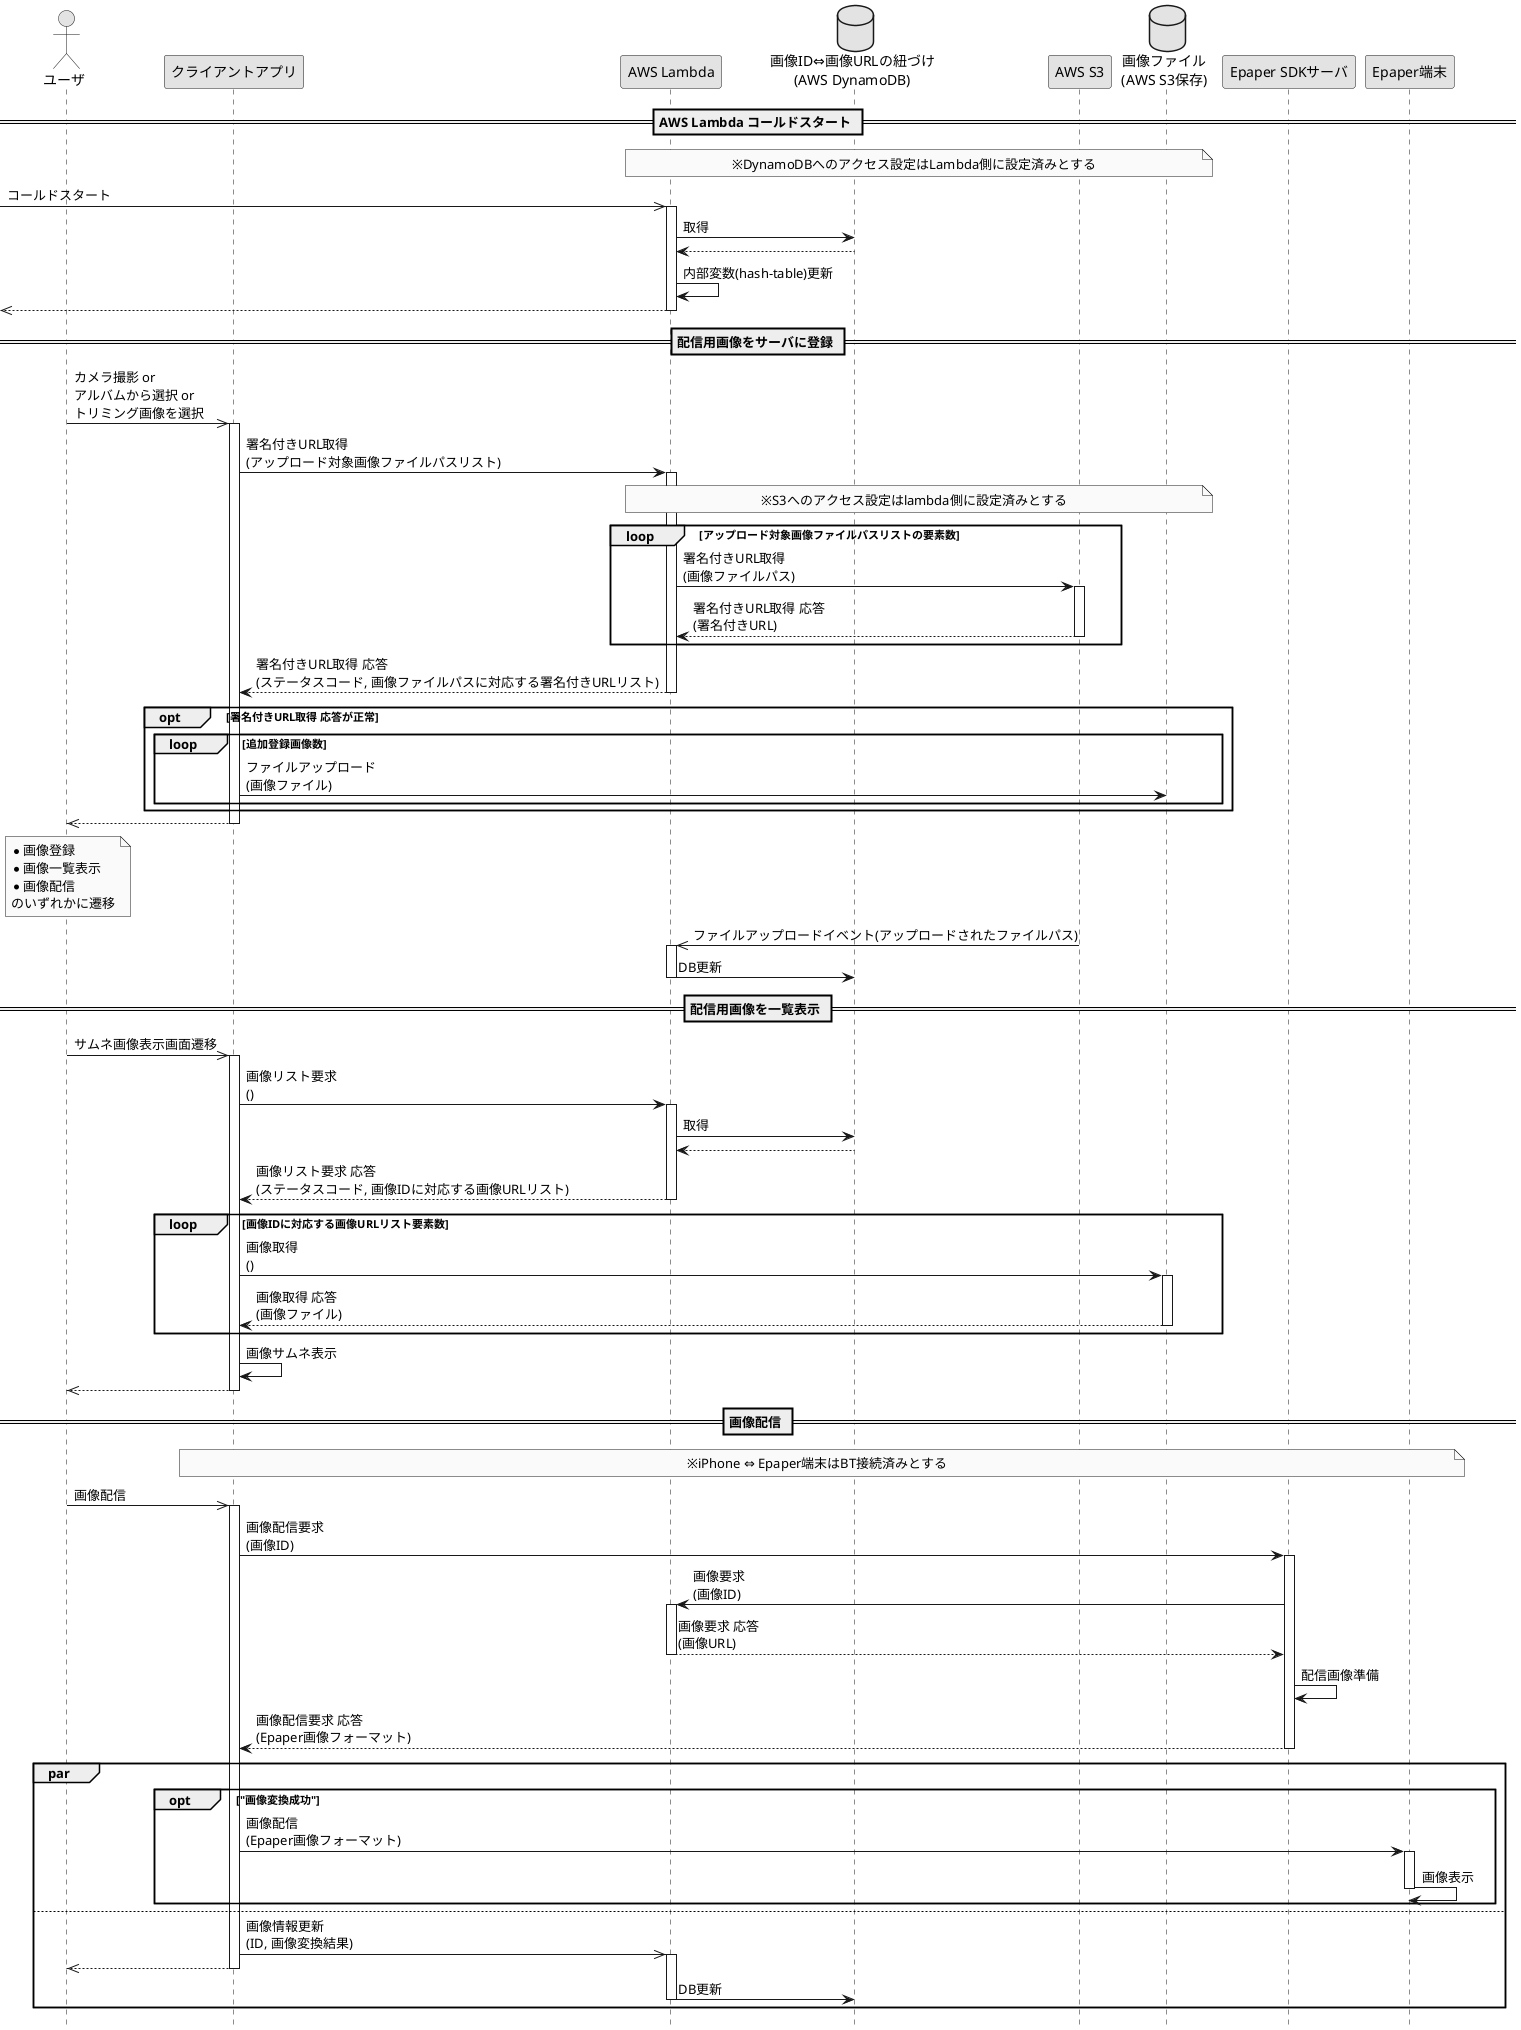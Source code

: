 @startuml ESLアプリサーバシーケンス図
skinparam Monochrome true
hide footbox

actor "ユーザ" as user
participant "クライアントアプリ" as cltapp
participant "AWS Lambda" as aws_lambda
database "画像ID⇔画像URLの紐づけ\n(AWS DynamoDB)" as hash_table
participant "AWS S3" as aws_s3
database "画像ファイル\n(AWS S3保存)" as imageDatas
participant "Epaper SDKサーバ" as sdksrv
participant "Epaper端末" as epaper

== AWS Lambda コールドスタート ==
note over aws_lambda, imageDatas
    ※DynamoDBへのアクセス設定はLambda側に設定済みとする
end note
[->>aws_lambda ++ : コールドスタート
aws_lambda -> hash_table : 取得
aws_lambda <-- hash_table
aws_lambda -> aws_lambda : 内部変数(hash-table)更新
[<<--aws_lambda --

== 配信用画像をサーバに登録 ==
user ->> cltapp ++ : カメラ撮影 or\nアルバムから選択 or\nトリミング画像を選択
cltapp -> aws_lambda ++ : 署名付きURL取得\n(アップロード対象画像ファイルパスリスト)

note over aws_lambda, imageDatas
    ※S3へのアクセス設定はlambda側に設定済みとする
end note
loop アップロード対象画像ファイルパスリストの要素数
    aws_lambda -> aws_s3 ++ : 署名付きURL取得\n(画像ファイルパス)
    aws_lambda <-- aws_s3 -- : 署名付きURL取得 応答\n(署名付きURL)
end
cltapp <-- aws_lambda -- : 署名付きURL取得 応答\n(ステータスコード, 画像ファイルパスに対応する署名付きURLリスト)

opt 署名付きURL取得 応答が正常
    loop 追加登録画像数
        cltapp -> imageDatas : ファイルアップロード\n(画像ファイル)
    end
end
user <<-- cltapp --
note over user
    * 画像登録
    * 画像一覧表示
    * 画像配信
    のいずれかに遷移
end note

aws_s3 ->> aws_lambda ++ : ファイルアップロードイベント(アップロードされたファイルパス)
aws_lambda -> hash_table : DB更新
deactivate aws_lambda


== 配信用画像を一覧表示 ==
user ->> cltapp ++ : サムネ画像表示画面遷移
cltapp -> aws_lambda ++ : 画像リスト要求\n()
aws_lambda -> hash_table : 取得
aws_lambda <-- hash_table
cltapp <-- aws_lambda -- : 画像リスト要求 応答\n(ステータスコード, 画像IDに対応する画像URLリスト)
loop 画像IDに対応する画像URLリスト要素数
    cltapp -> imageDatas ++ : 画像取得\n()
    cltapp <-- imageDatas -- : 画像取得 応答\n(画像ファイル)
end
cltapp -> cltapp : 画像サムネ表示
user <<-- cltapp --


== 画像配信 ==
note over cltapp, epaper
    ※iPhone ⇔ Epaper端末はBT接続済みとする
end note
user ->> cltapp ++ : 画像配信
cltapp -> sdksrv ++ : 画像配信要求\n(画像ID)
sdksrv -> aws_lambda ++ : 画像要求\n(画像ID)
sdksrv <-- aws_lambda -- : 画像要求 応答\n(画像URL)
sdksrv -> sdksrv : 配信画像準備
cltapp <-- sdksrv -- : 画像配信要求 応答\n(Epaper画像フォーマット)
par
    opt "画像変換成功"
        cltapp -> epaper ++ : 画像配信\n(Epaper画像フォーマット)
        epaper -> epaper -- : 画像表示
    end
else
    cltapp ->> aws_lambda ++ : 画像情報更新\n(ID, 画像変換結果)
    user <<-- cltapp --
    aws_lambda -> hash_table : DB更新
    deactivate aws_lambda
end

@enduml
